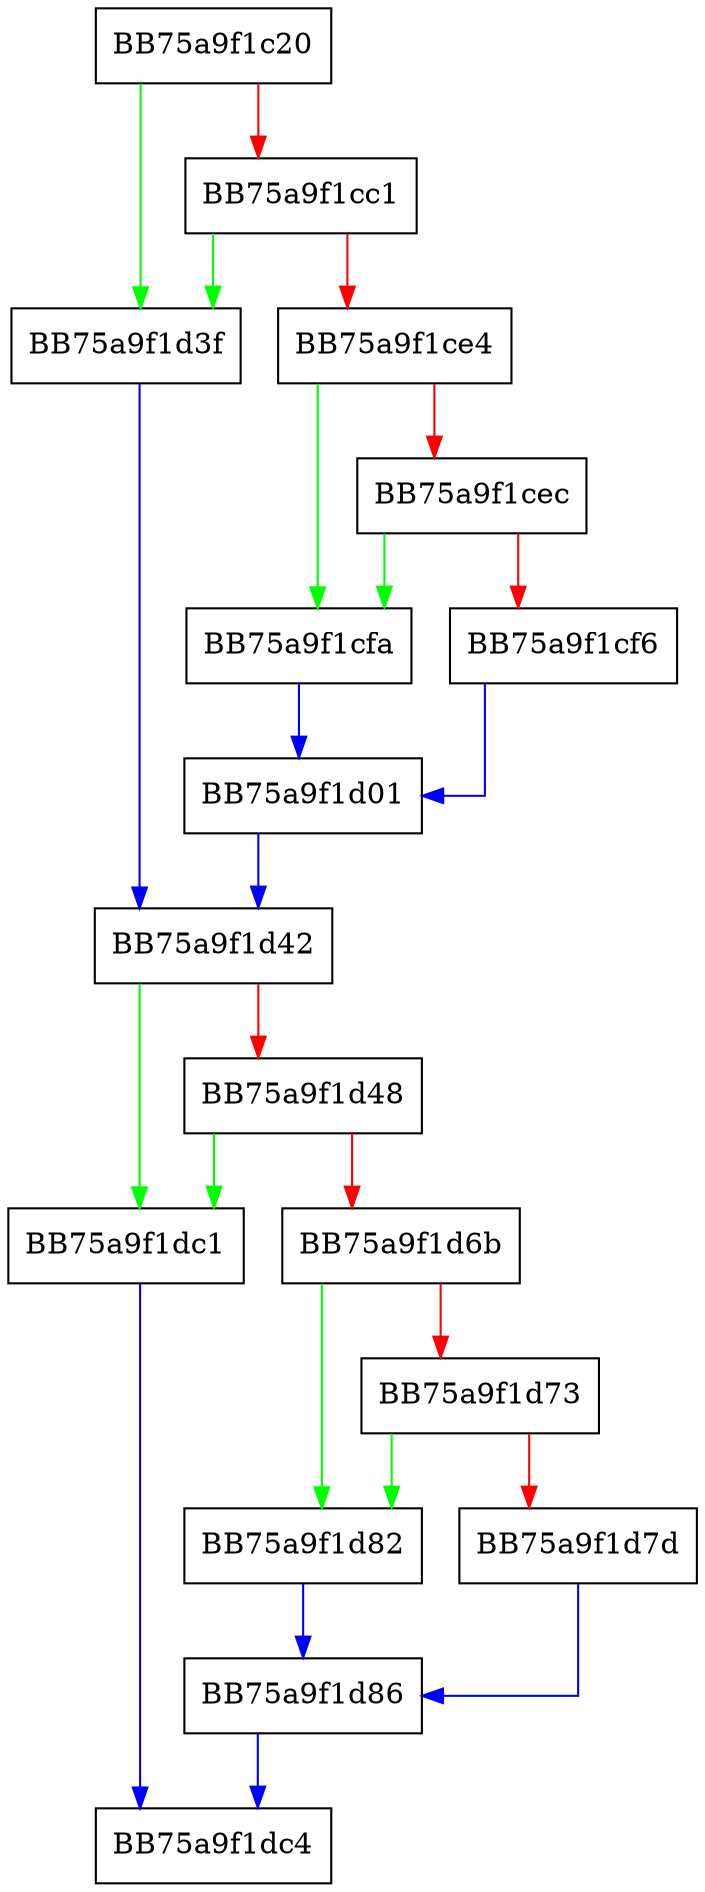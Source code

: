 digraph do_get_time {
  node [shape="box"];
  graph [splines=ortho];
  BB75a9f1c20 -> BB75a9f1d3f [color="green"];
  BB75a9f1c20 -> BB75a9f1cc1 [color="red"];
  BB75a9f1cc1 -> BB75a9f1d3f [color="green"];
  BB75a9f1cc1 -> BB75a9f1ce4 [color="red"];
  BB75a9f1ce4 -> BB75a9f1cfa [color="green"];
  BB75a9f1ce4 -> BB75a9f1cec [color="red"];
  BB75a9f1cec -> BB75a9f1cfa [color="green"];
  BB75a9f1cec -> BB75a9f1cf6 [color="red"];
  BB75a9f1cf6 -> BB75a9f1d01 [color="blue"];
  BB75a9f1cfa -> BB75a9f1d01 [color="blue"];
  BB75a9f1d01 -> BB75a9f1d42 [color="blue"];
  BB75a9f1d3f -> BB75a9f1d42 [color="blue"];
  BB75a9f1d42 -> BB75a9f1dc1 [color="green"];
  BB75a9f1d42 -> BB75a9f1d48 [color="red"];
  BB75a9f1d48 -> BB75a9f1dc1 [color="green"];
  BB75a9f1d48 -> BB75a9f1d6b [color="red"];
  BB75a9f1d6b -> BB75a9f1d82 [color="green"];
  BB75a9f1d6b -> BB75a9f1d73 [color="red"];
  BB75a9f1d73 -> BB75a9f1d82 [color="green"];
  BB75a9f1d73 -> BB75a9f1d7d [color="red"];
  BB75a9f1d7d -> BB75a9f1d86 [color="blue"];
  BB75a9f1d82 -> BB75a9f1d86 [color="blue"];
  BB75a9f1d86 -> BB75a9f1dc4 [color="blue"];
  BB75a9f1dc1 -> BB75a9f1dc4 [color="blue"];
}